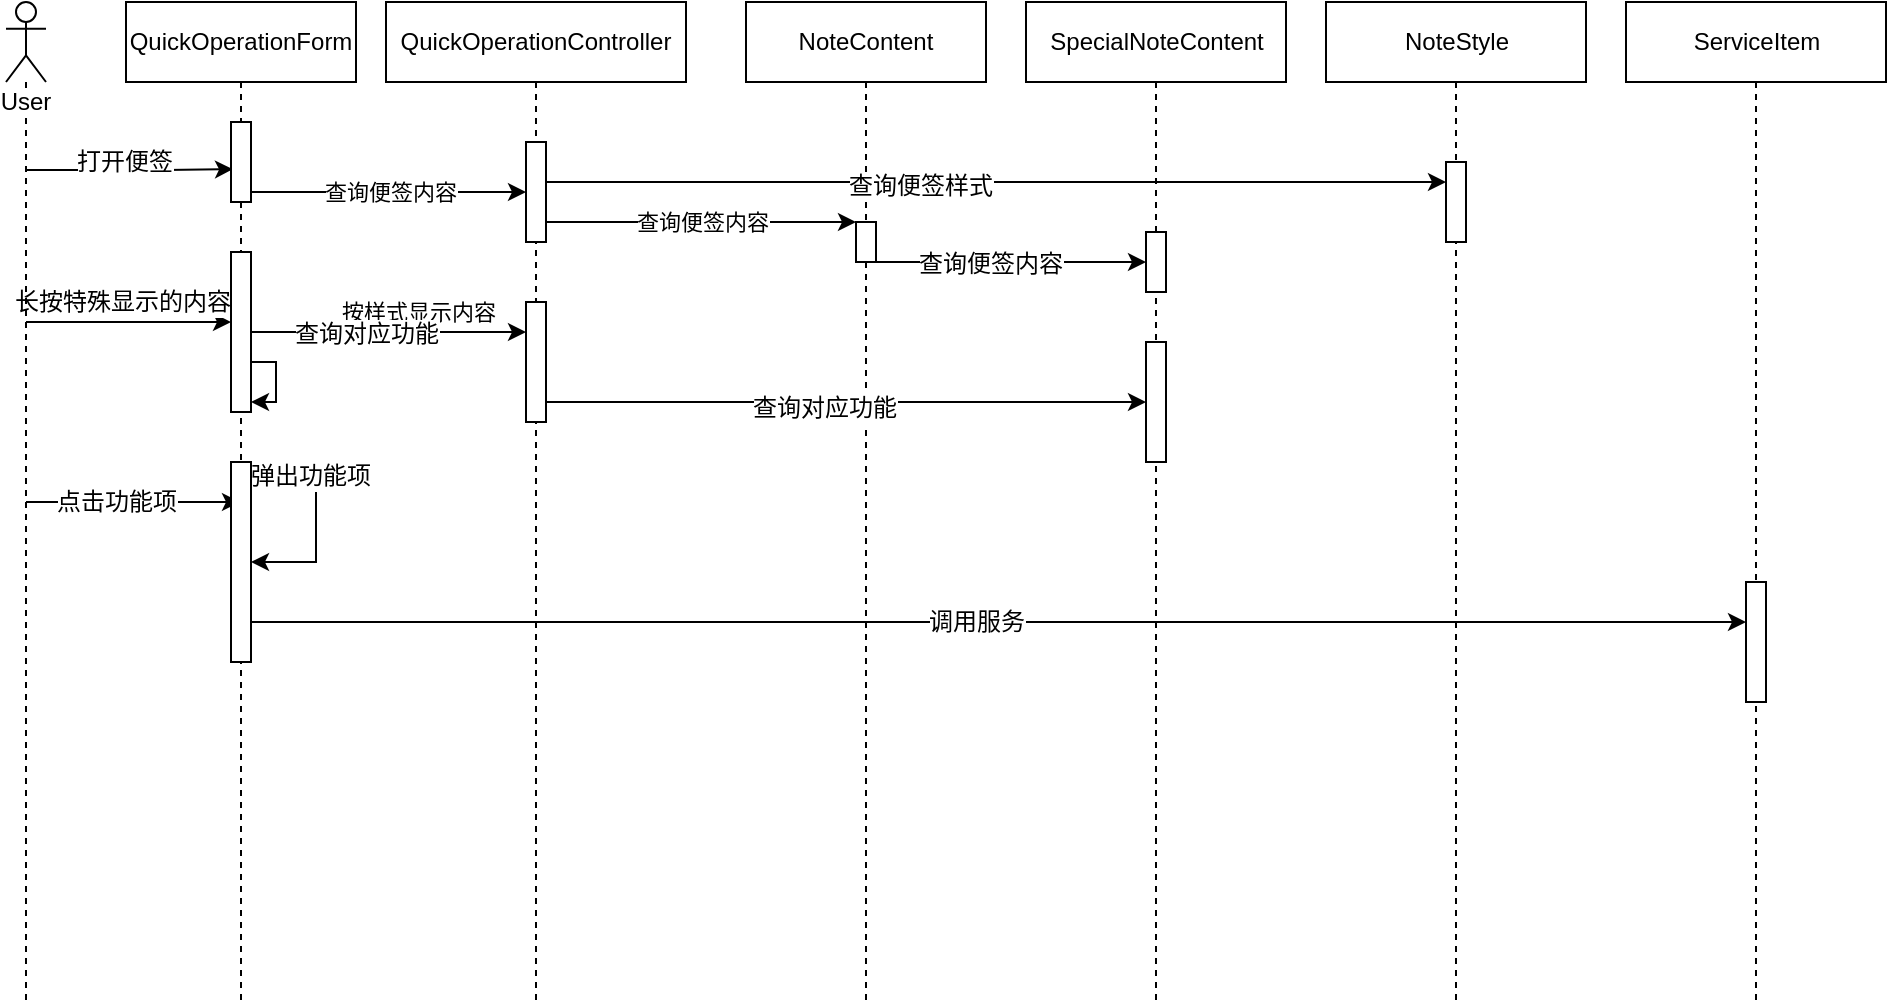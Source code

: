 <mxfile version="12.2.4" pages="1"><diagram id="4m69MUuzR5zyD_xFoZ6c" name="第 1 页"><mxGraphModel dx="805" dy="560" grid="1" gridSize="10" guides="1" tooltips="1" connect="1" arrows="1" fold="1" page="1" pageScale="1" pageWidth="827" pageHeight="1169" math="0" shadow="0"><root><mxCell id="0"/><mxCell id="1" parent="0"/><mxCell id="2" value="" style="edgeStyle=orthogonalEdgeStyle;rounded=0;orthogonalLoop=1;jettySize=auto;html=1;entryX=0.1;entryY=0.59;entryDx=0;entryDy=0;entryPerimeter=0;" parent="1" source="8" target="10" edge="1"><mxGeometry relative="1" as="geometry"><Array as="points"><mxPoint x="130" y="144"/><mxPoint x="130" y="144"/></Array></mxGeometry></mxCell><mxCell id="3" value="打开便签" style="text;html=1;resizable=0;points=[];align=center;verticalAlign=middle;labelBackgroundColor=#ffffff;" parent="2" vertex="1" connectable="0"><mxGeometry x="-0.239" y="1" relative="1" as="geometry"><mxPoint x="9.5" y="-3" as="offset"/></mxGeometry></mxCell><mxCell id="4" value="" style="edgeStyle=orthogonalEdgeStyle;rounded=0;orthogonalLoop=1;jettySize=auto;html=1;" parent="1" source="8" target="11" edge="1"><mxGeometry relative="1" as="geometry"><Array as="points"><mxPoint x="90" y="220"/><mxPoint x="90" y="220"/></Array></mxGeometry></mxCell><mxCell id="5" value="长按特殊显示的内容" style="text;html=1;resizable=0;points=[];align=center;verticalAlign=middle;labelBackgroundColor=#ffffff;" parent="4" vertex="1" connectable="0"><mxGeometry x="-0.388" relative="1" as="geometry"><mxPoint x="16.5" y="-10" as="offset"/></mxGeometry></mxCell><mxCell id="6" value="" style="edgeStyle=orthogonalEdgeStyle;rounded=0;orthogonalLoop=1;jettySize=auto;html=1;" parent="1" source="8" target="9" edge="1"><mxGeometry relative="1" as="geometry"/></mxCell><mxCell id="7" value="点击功能项" style="text;html=1;resizable=0;points=[];align=center;verticalAlign=middle;labelBackgroundColor=#ffffff;" parent="6" vertex="1" connectable="0"><mxGeometry x="0.335" relative="1" as="geometry"><mxPoint x="-26.5" as="offset"/></mxGeometry></mxCell><mxCell id="8" value="User" style="shape=umlLifeline;participant=umlActor;perimeter=lifelinePerimeter;whiteSpace=wrap;html=1;container=1;collapsible=0;recursiveResize=0;verticalAlign=top;spacingTop=36;labelBackgroundColor=#ffffff;outlineConnect=0;size=40;" parent="1" vertex="1"><mxGeometry x="50" y="60" width="20" height="500" as="geometry"/></mxCell><mxCell id="9" value="QuickOperationForm" style="shape=umlLifeline;perimeter=lifelinePerimeter;whiteSpace=wrap;html=1;container=1;collapsible=0;recursiveResize=0;outlineConnect=0;" parent="1" vertex="1"><mxGeometry x="110" y="60" width="115" height="500" as="geometry"/></mxCell><mxCell id="10" value="" style="html=1;points=[];perimeter=orthogonalPerimeter;" parent="9" vertex="1"><mxGeometry x="52.5" y="60" width="10" height="40" as="geometry"/></mxCell><mxCell id="11" value="" style="html=1;points=[];perimeter=orthogonalPerimeter;" parent="9" vertex="1"><mxGeometry x="52.5" y="125" width="10" height="80" as="geometry"/></mxCell><mxCell id="12" value="按样式显示内容" style="edgeStyle=orthogonalEdgeStyle;rounded=0;orthogonalLoop=1;jettySize=auto;html=1;" parent="9" source="11" target="11" edge="1"><mxGeometry x="0.444" y="-36" relative="1" as="geometry"><mxPoint x="71" y="-9" as="offset"/><Array as="points"><mxPoint x="75" y="180"/><mxPoint x="75" y="200"/></Array></mxGeometry></mxCell><mxCell id="14" value="" style="html=1;points=[];perimeter=orthogonalPerimeter;" parent="9" vertex="1"><mxGeometry x="52.5" y="230" width="10" height="100" as="geometry"/></mxCell><mxCell id="15" value="" style="edgeStyle=orthogonalEdgeStyle;rounded=0;orthogonalLoop=1;jettySize=auto;html=1;exitX=1.047;exitY=0.08;exitDx=0;exitDy=0;exitPerimeter=0;" parent="9" source="14" target="14" edge="1"><mxGeometry relative="1" as="geometry"><Array as="points"><mxPoint x="95" y="280"/></Array></mxGeometry></mxCell><mxCell id="16" value="弹出功能项" style="text;html=1;resizable=0;points=[];align=center;verticalAlign=middle;labelBackgroundColor=#ffffff;" parent="15" vertex="1" connectable="0"><mxGeometry x="-0.368" y="-15" relative="1" as="geometry"><mxPoint x="11.5" y="-3" as="offset"/></mxGeometry></mxCell><mxCell id="19" value="QuickOperationController" style="shape=umlLifeline;perimeter=lifelinePerimeter;whiteSpace=wrap;html=1;container=1;collapsible=0;recursiveResize=0;outlineConnect=0;" parent="1" vertex="1"><mxGeometry x="240" y="60" width="150" height="500" as="geometry"/></mxCell><mxCell id="20" value="" style="html=1;points=[];perimeter=orthogonalPerimeter;" parent="19" vertex="1"><mxGeometry x="70" y="70" width="10" height="50" as="geometry"/></mxCell><mxCell id="43" value="" style="html=1;points=[];perimeter=orthogonalPerimeter;" parent="19" vertex="1"><mxGeometry x="70" y="150" width="10" height="60" as="geometry"/></mxCell><mxCell id="22" value="NoteContent" style="shape=umlLifeline;perimeter=lifelinePerimeter;whiteSpace=wrap;html=1;container=1;collapsible=0;recursiveResize=0;outlineConnect=0;" parent="1" vertex="1"><mxGeometry x="420" y="60" width="120" height="500" as="geometry"/></mxCell><mxCell id="23" value="" style="html=1;points=[];perimeter=orthogonalPerimeter;" parent="22" vertex="1"><mxGeometry x="55" y="110" width="10" height="20" as="geometry"/></mxCell><mxCell id="24" value="SpecialNoteContent" style="html=1;points=[];perimeter=orthogonalPerimeter;shape=umlLifeline;participant=label;fontFamily=Helvetica;fontSize=12;fontColor=#000000;align=center;strokeColor=#000000;fillColor=#ffffff;recursiveResize=0;container=1;collapsible=0;" parent="1" vertex="1"><mxGeometry x="560" y="60" width="130" height="500" as="geometry"/></mxCell><mxCell id="32" value="" style="html=1;points=[];perimeter=orthogonalPerimeter;" parent="24" vertex="1"><mxGeometry x="60" y="115" width="10" height="30" as="geometry"/></mxCell><mxCell id="46" value="" style="html=1;points=[];perimeter=orthogonalPerimeter;" parent="24" vertex="1"><mxGeometry x="60" y="170" width="10" height="60" as="geometry"/></mxCell><mxCell id="26" value="查询便签内容" style="edgeStyle=orthogonalEdgeStyle;rounded=0;orthogonalLoop=1;jettySize=auto;html=1;" parent="1" source="10" target="20" edge="1"><mxGeometry relative="1" as="geometry"><Array as="points"><mxPoint x="240" y="155"/><mxPoint x="240" y="155"/></Array></mxGeometry></mxCell><mxCell id="27" value="" style="edgeStyle=orthogonalEdgeStyle;rounded=0;orthogonalLoop=1;jettySize=auto;html=1;" parent="1" source="14" target="34" edge="1"><mxGeometry relative="1" as="geometry"><Array as="points"><mxPoint x="730" y="370"/><mxPoint x="730" y="370"/></Array><mxPoint x="310" y="380" as="targetPoint"/></mxGeometry></mxCell><mxCell id="28" value="调用服务" style="text;html=1;resizable=0;points=[];align=center;verticalAlign=middle;labelBackgroundColor=#ffffff;" parent="27" vertex="1" connectable="0"><mxGeometry x="-0.014" y="6" relative="1" as="geometry"><mxPoint x="-6" y="6" as="offset"/></mxGeometry></mxCell><mxCell id="31" value="查询便签内容" style="edgeStyle=orthogonalEdgeStyle;rounded=0;orthogonalLoop=1;jettySize=auto;html=1;" parent="1" source="20" target="23" edge="1"><mxGeometry relative="1" as="geometry"><mxPoint x="400" y="175" as="targetPoint"/><Array as="points"><mxPoint x="460" y="170"/><mxPoint x="460" y="170"/></Array></mxGeometry></mxCell><mxCell id="33" value="ServiceItem" style="html=1;points=[];perimeter=orthogonalPerimeter;shape=umlLifeline;participant=label;fontFamily=Helvetica;fontSize=12;fontColor=#000000;align=center;strokeColor=#000000;fillColor=#ffffff;recursiveResize=0;container=1;collapsible=0;" parent="1" vertex="1"><mxGeometry x="860" y="60" width="130" height="500" as="geometry"/></mxCell><mxCell id="34" value="" style="html=1;points=[];perimeter=orthogonalPerimeter;" parent="33" vertex="1"><mxGeometry x="60" y="290" width="10" height="60" as="geometry"/></mxCell><mxCell id="35" value="NoteStyle" style="html=1;points=[];perimeter=orthogonalPerimeter;shape=umlLifeline;participant=label;fontFamily=Helvetica;fontSize=12;fontColor=#000000;align=center;strokeColor=#000000;fillColor=#ffffff;recursiveResize=0;container=1;collapsible=0;" parent="1" vertex="1"><mxGeometry x="710" y="60" width="130" height="500" as="geometry"/></mxCell><mxCell id="39" value="" style="html=1;points=[];perimeter=orthogonalPerimeter;" parent="35" vertex="1"><mxGeometry x="60" y="80" width="10" height="40" as="geometry"/></mxCell><mxCell id="37" value="" style="edgeStyle=orthogonalEdgeStyle;rounded=0;orthogonalLoop=1;jettySize=auto;html=1;" parent="1" source="23" target="32" edge="1"><mxGeometry relative="1" as="geometry"><Array as="points"><mxPoint x="510" y="190"/><mxPoint x="510" y="190"/></Array></mxGeometry></mxCell><mxCell id="38" value="查询便签内容" style="text;html=1;resizable=0;points=[];align=center;verticalAlign=middle;labelBackgroundColor=#ffffff;" parent="37" vertex="1" connectable="0"><mxGeometry x="-0.156" y="-1" relative="1" as="geometry"><mxPoint as="offset"/></mxGeometry></mxCell><mxCell id="41" value="" style="edgeStyle=orthogonalEdgeStyle;rounded=0;orthogonalLoop=1;jettySize=auto;html=1;" parent="1" source="20" target="39" edge="1"><mxGeometry relative="1" as="geometry"><mxPoint x="400" y="155" as="targetPoint"/><Array as="points"><mxPoint x="400" y="150"/><mxPoint x="400" y="150"/></Array></mxGeometry></mxCell><mxCell id="42" value="查询便签样式" style="text;html=1;resizable=0;points=[];align=center;verticalAlign=middle;labelBackgroundColor=#ffffff;" parent="41" vertex="1" connectable="0"><mxGeometry x="-0.169" y="-2" relative="1" as="geometry"><mxPoint as="offset"/></mxGeometry></mxCell><mxCell id="44" value="" style="edgeStyle=orthogonalEdgeStyle;rounded=0;orthogonalLoop=1;jettySize=auto;html=1;" parent="1" source="11" target="43" edge="1"><mxGeometry relative="1" as="geometry"><Array as="points"><mxPoint x="280" y="225"/><mxPoint x="280" y="225"/></Array></mxGeometry></mxCell><mxCell id="45" value="查询对应功能" style="text;html=1;resizable=0;points=[];align=center;verticalAlign=middle;labelBackgroundColor=#ffffff;" parent="44" vertex="1" connectable="0"><mxGeometry x="0.564" y="-51" relative="1" as="geometry"><mxPoint x="-50" y="-50" as="offset"/></mxGeometry></mxCell><mxCell id="48" value="" style="edgeStyle=orthogonalEdgeStyle;rounded=0;orthogonalLoop=1;jettySize=auto;html=1;" parent="1" source="43" target="46" edge="1"><mxGeometry relative="1" as="geometry"><mxPoint x="400" y="240" as="targetPoint"/><Array as="points"><mxPoint x="400" y="260"/><mxPoint x="400" y="260"/></Array></mxGeometry></mxCell><mxCell id="49" value="查询对应功能" style="text;html=1;resizable=0;points=[];align=center;verticalAlign=middle;labelBackgroundColor=#ffffff;" parent="48" vertex="1" connectable="0"><mxGeometry x="-0.073" y="-3" relative="1" as="geometry"><mxPoint as="offset"/></mxGeometry></mxCell></root></mxGraphModel></diagram></mxfile>
